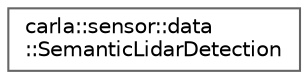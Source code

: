 digraph "类继承关系图"
{
 // INTERACTIVE_SVG=YES
 // LATEX_PDF_SIZE
  bgcolor="transparent";
  edge [fontname=Helvetica,fontsize=10,labelfontname=Helvetica,labelfontsize=10];
  node [fontname=Helvetica,fontsize=10,shape=box,height=0.2,width=0.4];
  rankdir="LR";
  Node0 [id="Node000000",label="carla::sensor::data\l::SemanticLidarDetection",height=0.2,width=0.4,color="grey40", fillcolor="white", style="filled",URL="$dd/d3c/classcarla_1_1sensor_1_1data_1_1SemanticLidarDetection.html",tooltip="Helper class to store and serialize the data generated by a RawLidar."];
}
